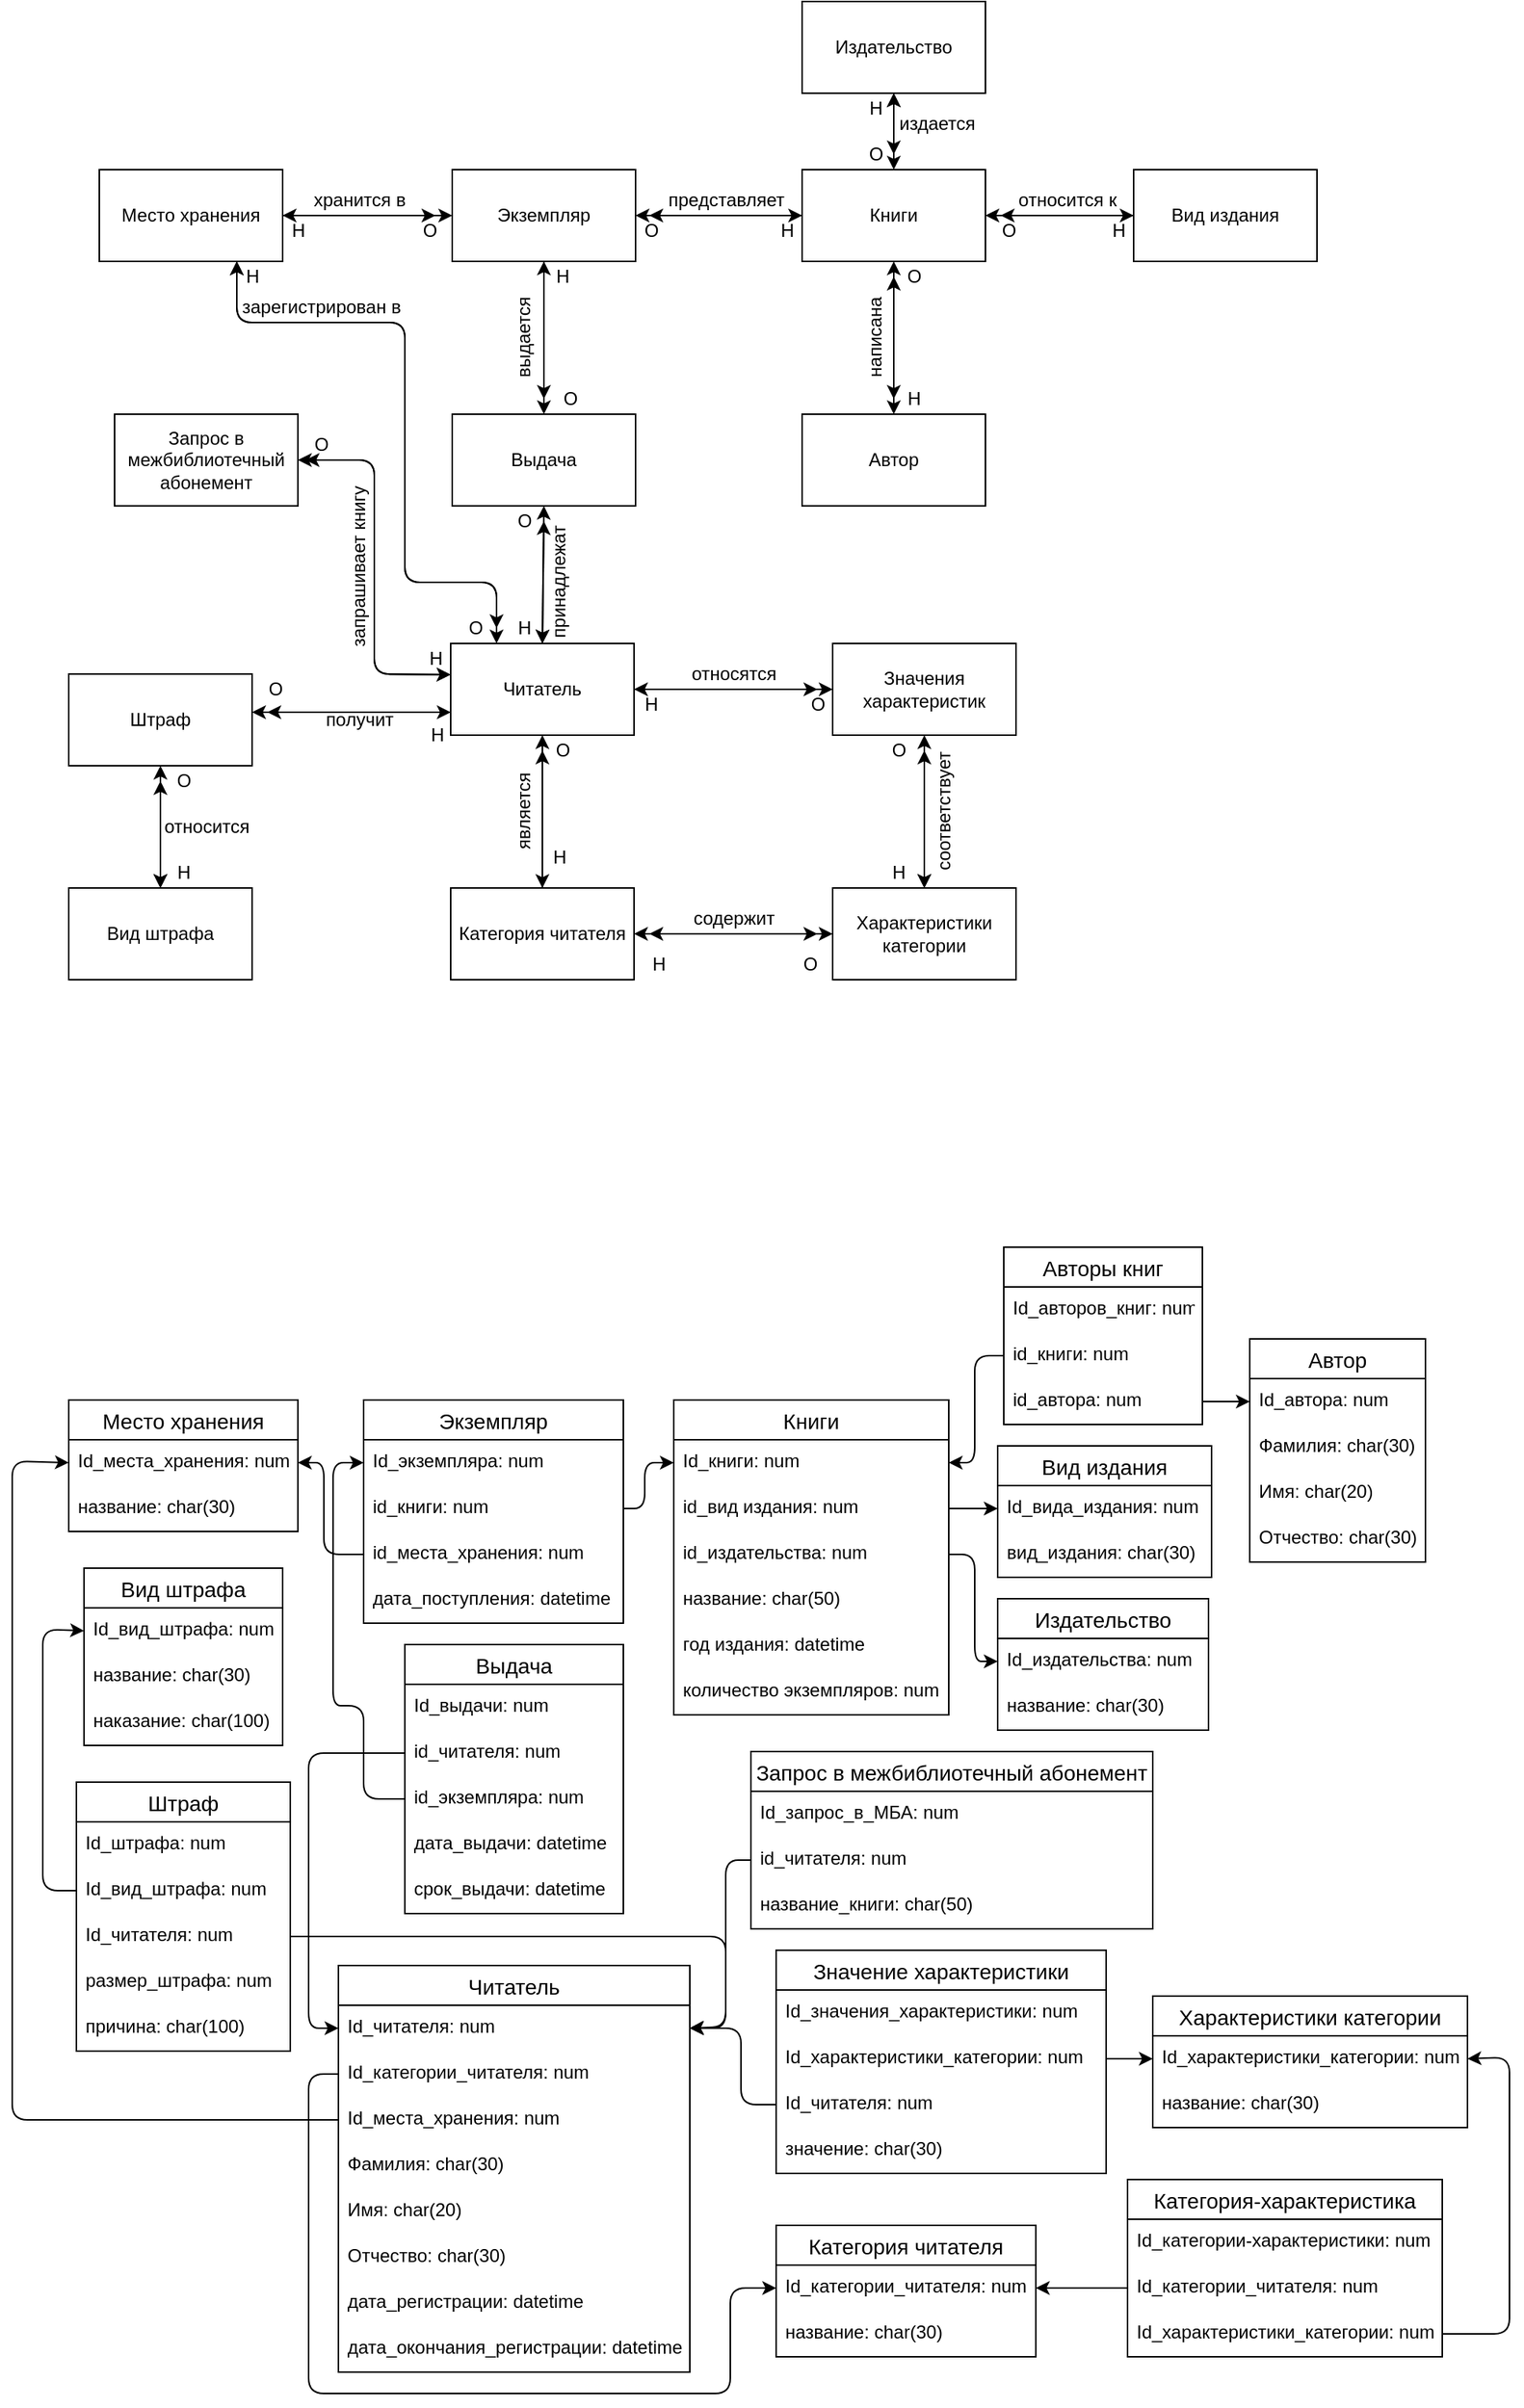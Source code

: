 <mxfile version="14.0.4" type="device"><diagram id="lWBaeKPlaa_13G4UX_B6" name="Page-1"><mxGraphModel dx="1185" dy="1783" grid="1" gridSize="10" guides="1" tooltips="1" connect="1" arrows="1" fold="1" page="1" pageScale="1" pageWidth="827" pageHeight="1169" math="0" shadow="0"><root><mxCell id="0"/><mxCell id="1" parent="0"/><mxCell id="fmVMESwVHLpxLoGtUgKS-1" value="Место хранения" style="swimlane;fontStyle=0;childLayout=stackLayout;horizontal=1;startSize=26;horizontalStack=0;resizeParent=1;resizeParentMax=0;resizeLast=0;collapsible=1;marginBottom=0;align=center;fontSize=14;" vertex="1" parent="1"><mxGeometry x="283" y="645" width="150" height="86" as="geometry"/></mxCell><mxCell id="fmVMESwVHLpxLoGtUgKS-2" value="Id_места_хранения: num" style="text;strokeColor=none;fillColor=none;spacingLeft=4;spacingRight=4;overflow=hidden;rotatable=0;points=[[0,0.5],[1,0.5]];portConstraint=eastwest;fontSize=12;" vertex="1" parent="fmVMESwVHLpxLoGtUgKS-1"><mxGeometry y="26" width="150" height="30" as="geometry"/></mxCell><mxCell id="fmVMESwVHLpxLoGtUgKS-3" value="название: char(30)" style="text;strokeColor=none;fillColor=none;spacingLeft=4;spacingRight=4;overflow=hidden;rotatable=0;points=[[0,0.5],[1,0.5]];portConstraint=eastwest;fontSize=12;" vertex="1" parent="fmVMESwVHLpxLoGtUgKS-1"><mxGeometry y="56" width="150" height="30" as="geometry"/></mxCell><mxCell id="fmVMESwVHLpxLoGtUgKS-4" value="Экземпляр" style="swimlane;fontStyle=0;childLayout=stackLayout;horizontal=1;startSize=26;horizontalStack=0;resizeParent=1;resizeParentMax=0;resizeLast=0;collapsible=1;marginBottom=0;align=center;fontSize=14;" vertex="1" parent="1"><mxGeometry x="476" y="645" width="170" height="146" as="geometry"/></mxCell><mxCell id="fmVMESwVHLpxLoGtUgKS-5" value="Id_экземпляра: num" style="text;strokeColor=none;fillColor=none;spacingLeft=4;spacingRight=4;overflow=hidden;rotatable=0;points=[[0,0.5],[1,0.5]];portConstraint=eastwest;fontSize=12;" vertex="1" parent="fmVMESwVHLpxLoGtUgKS-4"><mxGeometry y="26" width="170" height="30" as="geometry"/></mxCell><mxCell id="fmVMESwVHLpxLoGtUgKS-6" value="id_книги: num" style="text;strokeColor=none;fillColor=none;spacingLeft=4;spacingRight=4;overflow=hidden;rotatable=0;points=[[0,0.5],[1,0.5]];portConstraint=eastwest;fontSize=12;" vertex="1" parent="fmVMESwVHLpxLoGtUgKS-4"><mxGeometry y="56" width="170" height="30" as="geometry"/></mxCell><mxCell id="fmVMESwVHLpxLoGtUgKS-7" value="id_места_хранения: num" style="text;strokeColor=none;fillColor=none;spacingLeft=4;spacingRight=4;overflow=hidden;rotatable=0;points=[[0,0.5],[1,0.5]];portConstraint=eastwest;fontSize=12;" vertex="1" parent="fmVMESwVHLpxLoGtUgKS-4"><mxGeometry y="86" width="170" height="30" as="geometry"/></mxCell><mxCell id="fmVMESwVHLpxLoGtUgKS-8" value="дата_поступления: datetime" style="text;strokeColor=none;fillColor=none;spacingLeft=4;spacingRight=4;overflow=hidden;rotatable=0;points=[[0,0.5],[1,0.5]];portConstraint=eastwest;fontSize=12;" vertex="1" parent="fmVMESwVHLpxLoGtUgKS-4"><mxGeometry y="116" width="170" height="30" as="geometry"/></mxCell><mxCell id="fmVMESwVHLpxLoGtUgKS-9" value="Книги" style="swimlane;fontStyle=0;childLayout=stackLayout;horizontal=1;startSize=26;horizontalStack=0;resizeParent=1;resizeParentMax=0;resizeLast=0;collapsible=1;marginBottom=0;align=center;fontSize=14;" vertex="1" parent="1"><mxGeometry x="679" y="645" width="180" height="206" as="geometry"/></mxCell><mxCell id="fmVMESwVHLpxLoGtUgKS-10" value="Id_книги: num" style="text;strokeColor=none;fillColor=none;spacingLeft=4;spacingRight=4;overflow=hidden;rotatable=0;points=[[0,0.5],[1,0.5]];portConstraint=eastwest;fontSize=12;" vertex="1" parent="fmVMESwVHLpxLoGtUgKS-9"><mxGeometry y="26" width="180" height="30" as="geometry"/></mxCell><mxCell id="fmVMESwVHLpxLoGtUgKS-11" value="id_вид издания: num" style="text;strokeColor=none;fillColor=none;spacingLeft=4;spacingRight=4;overflow=hidden;rotatable=0;points=[[0,0.5],[1,0.5]];portConstraint=eastwest;fontSize=12;" vertex="1" parent="fmVMESwVHLpxLoGtUgKS-9"><mxGeometry y="56" width="180" height="30" as="geometry"/></mxCell><mxCell id="fmVMESwVHLpxLoGtUgKS-12" value="id_издательства: num" style="text;strokeColor=none;fillColor=none;spacingLeft=4;spacingRight=4;overflow=hidden;rotatable=0;points=[[0,0.5],[1,0.5]];portConstraint=eastwest;fontSize=12;" vertex="1" parent="fmVMESwVHLpxLoGtUgKS-9"><mxGeometry y="86" width="180" height="30" as="geometry"/></mxCell><mxCell id="fmVMESwVHLpxLoGtUgKS-13" value="название: char(50)" style="text;strokeColor=none;fillColor=none;spacingLeft=4;spacingRight=4;overflow=hidden;rotatable=0;points=[[0,0.5],[1,0.5]];portConstraint=eastwest;fontSize=12;" vertex="1" parent="fmVMESwVHLpxLoGtUgKS-9"><mxGeometry y="116" width="180" height="30" as="geometry"/></mxCell><mxCell id="fmVMESwVHLpxLoGtUgKS-14" value="год издания: datetime" style="text;strokeColor=none;fillColor=none;spacingLeft=4;spacingRight=4;overflow=hidden;rotatable=0;points=[[0,0.5],[1,0.5]];portConstraint=eastwest;fontSize=12;" vertex="1" parent="fmVMESwVHLpxLoGtUgKS-9"><mxGeometry y="146" width="180" height="30" as="geometry"/></mxCell><mxCell id="fmVMESwVHLpxLoGtUgKS-15" value="количество экземпляров: num" style="text;strokeColor=none;fillColor=none;spacingLeft=4;spacingRight=4;overflow=hidden;rotatable=0;points=[[0,0.5],[1,0.5]];portConstraint=eastwest;fontSize=12;" vertex="1" parent="fmVMESwVHLpxLoGtUgKS-9"><mxGeometry y="176" width="180" height="30" as="geometry"/></mxCell><mxCell id="fmVMESwVHLpxLoGtUgKS-16" value="Вид издания" style="swimlane;fontStyle=0;childLayout=stackLayout;horizontal=1;startSize=26;horizontalStack=0;resizeParent=1;resizeParentMax=0;resizeLast=0;collapsible=1;marginBottom=0;align=center;fontSize=14;" vertex="1" parent="1"><mxGeometry x="891" y="675" width="140" height="86" as="geometry"/></mxCell><mxCell id="fmVMESwVHLpxLoGtUgKS-17" value="Id_вида_издания: num" style="text;strokeColor=none;fillColor=none;spacingLeft=4;spacingRight=4;overflow=hidden;rotatable=0;points=[[0,0.5],[1,0.5]];portConstraint=eastwest;fontSize=12;" vertex="1" parent="fmVMESwVHLpxLoGtUgKS-16"><mxGeometry y="26" width="140" height="30" as="geometry"/></mxCell><mxCell id="fmVMESwVHLpxLoGtUgKS-18" value="вид_издания: char(30)" style="text;strokeColor=none;fillColor=none;spacingLeft=4;spacingRight=4;overflow=hidden;rotatable=0;points=[[0,0.5],[1,0.5]];portConstraint=eastwest;fontSize=12;" vertex="1" parent="fmVMESwVHLpxLoGtUgKS-16"><mxGeometry y="56" width="140" height="30" as="geometry"/></mxCell><mxCell id="fmVMESwVHLpxLoGtUgKS-19" value="Авторы книг" style="swimlane;fontStyle=0;childLayout=stackLayout;horizontal=1;startSize=26;horizontalStack=0;resizeParent=1;resizeParentMax=0;resizeLast=0;collapsible=1;marginBottom=0;align=center;fontSize=14;" vertex="1" parent="1"><mxGeometry x="895" y="545" width="130" height="116" as="geometry"/></mxCell><mxCell id="fmVMESwVHLpxLoGtUgKS-20" value="Id_авторов_книг: num" style="text;strokeColor=none;fillColor=none;spacingLeft=4;spacingRight=4;overflow=hidden;rotatable=0;points=[[0,0.5],[1,0.5]];portConstraint=eastwest;fontSize=12;" vertex="1" parent="fmVMESwVHLpxLoGtUgKS-19"><mxGeometry y="26" width="130" height="30" as="geometry"/></mxCell><mxCell id="fmVMESwVHLpxLoGtUgKS-21" value="id_книги: num" style="text;strokeColor=none;fillColor=none;spacingLeft=4;spacingRight=4;overflow=hidden;rotatable=0;points=[[0,0.5],[1,0.5]];portConstraint=eastwest;fontSize=12;" vertex="1" parent="fmVMESwVHLpxLoGtUgKS-19"><mxGeometry y="56" width="130" height="30" as="geometry"/></mxCell><mxCell id="fmVMESwVHLpxLoGtUgKS-22" value="id_автора: num" style="text;strokeColor=none;fillColor=none;spacingLeft=4;spacingRight=4;overflow=hidden;rotatable=0;points=[[0,0.5],[1,0.5]];portConstraint=eastwest;fontSize=12;" vertex="1" parent="fmVMESwVHLpxLoGtUgKS-19"><mxGeometry y="86" width="130" height="30" as="geometry"/></mxCell><mxCell id="fmVMESwVHLpxLoGtUgKS-23" value="Автор" style="swimlane;fontStyle=0;childLayout=stackLayout;horizontal=1;startSize=26;horizontalStack=0;resizeParent=1;resizeParentMax=0;resizeLast=0;collapsible=1;marginBottom=0;align=center;fontSize=14;" vertex="1" parent="1"><mxGeometry x="1056" y="605" width="115" height="146" as="geometry"/></mxCell><mxCell id="fmVMESwVHLpxLoGtUgKS-24" value="Id_автора: num" style="text;strokeColor=none;fillColor=none;spacingLeft=4;spacingRight=4;overflow=hidden;rotatable=0;points=[[0,0.5],[1,0.5]];portConstraint=eastwest;fontSize=12;" vertex="1" parent="fmVMESwVHLpxLoGtUgKS-23"><mxGeometry y="26" width="115" height="30" as="geometry"/></mxCell><mxCell id="fmVMESwVHLpxLoGtUgKS-25" value="Фамилия: char(30)" style="text;strokeColor=none;fillColor=none;spacingLeft=4;spacingRight=4;overflow=hidden;rotatable=0;points=[[0,0.5],[1,0.5]];portConstraint=eastwest;fontSize=12;" vertex="1" parent="fmVMESwVHLpxLoGtUgKS-23"><mxGeometry y="56" width="115" height="30" as="geometry"/></mxCell><mxCell id="fmVMESwVHLpxLoGtUgKS-26" value="Имя: char(20)" style="text;strokeColor=none;fillColor=none;spacingLeft=4;spacingRight=4;overflow=hidden;rotatable=0;points=[[0,0.5],[1,0.5]];portConstraint=eastwest;fontSize=12;" vertex="1" parent="fmVMESwVHLpxLoGtUgKS-23"><mxGeometry y="86" width="115" height="30" as="geometry"/></mxCell><mxCell id="fmVMESwVHLpxLoGtUgKS-27" value="Отчество: char(30)" style="text;strokeColor=none;fillColor=none;spacingLeft=4;spacingRight=4;overflow=hidden;rotatable=0;points=[[0,0.5],[1,0.5]];portConstraint=eastwest;fontSize=12;" vertex="1" parent="fmVMESwVHLpxLoGtUgKS-23"><mxGeometry y="116" width="115" height="30" as="geometry"/></mxCell><mxCell id="fmVMESwVHLpxLoGtUgKS-28" value="Выдача" style="swimlane;fontStyle=0;childLayout=stackLayout;horizontal=1;startSize=26;horizontalStack=0;resizeParent=1;resizeParentMax=0;resizeLast=0;collapsible=1;marginBottom=0;align=center;fontSize=14;" vertex="1" parent="1"><mxGeometry x="503" y="805" width="143" height="176" as="geometry"/></mxCell><mxCell id="fmVMESwVHLpxLoGtUgKS-29" value="Id_выдачи: num" style="text;strokeColor=none;fillColor=none;spacingLeft=4;spacingRight=4;overflow=hidden;rotatable=0;points=[[0,0.5],[1,0.5]];portConstraint=eastwest;fontSize=12;" vertex="1" parent="fmVMESwVHLpxLoGtUgKS-28"><mxGeometry y="26" width="143" height="30" as="geometry"/></mxCell><mxCell id="fmVMESwVHLpxLoGtUgKS-30" value="id_читателя: num" style="text;strokeColor=none;fillColor=none;spacingLeft=4;spacingRight=4;overflow=hidden;rotatable=0;points=[[0,0.5],[1,0.5]];portConstraint=eastwest;fontSize=12;" vertex="1" parent="fmVMESwVHLpxLoGtUgKS-28"><mxGeometry y="56" width="143" height="30" as="geometry"/></mxCell><mxCell id="fmVMESwVHLpxLoGtUgKS-31" value="id_экземпляра: num" style="text;strokeColor=none;fillColor=none;spacingLeft=4;spacingRight=4;overflow=hidden;rotatable=0;points=[[0,0.5],[1,0.5]];portConstraint=eastwest;fontSize=12;" vertex="1" parent="fmVMESwVHLpxLoGtUgKS-28"><mxGeometry y="86" width="143" height="30" as="geometry"/></mxCell><mxCell id="fmVMESwVHLpxLoGtUgKS-32" value="дата_выдачи: datetime" style="text;strokeColor=none;fillColor=none;spacingLeft=4;spacingRight=4;overflow=hidden;rotatable=0;points=[[0,0.5],[1,0.5]];portConstraint=eastwest;fontSize=12;" vertex="1" parent="fmVMESwVHLpxLoGtUgKS-28"><mxGeometry y="116" width="143" height="30" as="geometry"/></mxCell><mxCell id="fmVMESwVHLpxLoGtUgKS-33" value="срок_выдачи: datetime" style="text;strokeColor=none;fillColor=none;spacingLeft=4;spacingRight=4;overflow=hidden;rotatable=0;points=[[0,0.5],[1,0.5]];portConstraint=eastwest;fontSize=12;" vertex="1" parent="fmVMESwVHLpxLoGtUgKS-28"><mxGeometry y="146" width="143" height="30" as="geometry"/></mxCell><mxCell id="fmVMESwVHLpxLoGtUgKS-34" value="Читатель" style="swimlane;fontStyle=0;childLayout=stackLayout;horizontal=1;startSize=26;horizontalStack=0;resizeParent=1;resizeParentMax=0;resizeLast=0;collapsible=1;marginBottom=0;align=center;fontSize=14;" vertex="1" parent="1"><mxGeometry x="459.5" y="1015" width="230" height="266" as="geometry"/></mxCell><mxCell id="fmVMESwVHLpxLoGtUgKS-35" value="Id_читателя: num" style="text;strokeColor=none;fillColor=none;spacingLeft=4;spacingRight=4;overflow=hidden;rotatable=0;points=[[0,0.5],[1,0.5]];portConstraint=eastwest;fontSize=12;" vertex="1" parent="fmVMESwVHLpxLoGtUgKS-34"><mxGeometry y="26" width="230" height="30" as="geometry"/></mxCell><mxCell id="fmVMESwVHLpxLoGtUgKS-36" value="Id_категории_читателя: num" style="text;strokeColor=none;fillColor=none;spacingLeft=4;spacingRight=4;overflow=hidden;rotatable=0;points=[[0,0.5],[1,0.5]];portConstraint=eastwest;fontSize=12;" vertex="1" parent="fmVMESwVHLpxLoGtUgKS-34"><mxGeometry y="56" width="230" height="30" as="geometry"/></mxCell><mxCell id="fmVMESwVHLpxLoGtUgKS-37" value="Id_места_хранения: num" style="text;strokeColor=none;fillColor=none;spacingLeft=4;spacingRight=4;overflow=hidden;rotatable=0;points=[[0,0.5],[1,0.5]];portConstraint=eastwest;fontSize=12;" vertex="1" parent="fmVMESwVHLpxLoGtUgKS-34"><mxGeometry y="86" width="230" height="30" as="geometry"/></mxCell><mxCell id="fmVMESwVHLpxLoGtUgKS-38" value="Фамилия: char(30)" style="text;strokeColor=none;fillColor=none;spacingLeft=4;spacingRight=4;overflow=hidden;rotatable=0;points=[[0,0.5],[1,0.5]];portConstraint=eastwest;fontSize=12;" vertex="1" parent="fmVMESwVHLpxLoGtUgKS-34"><mxGeometry y="116" width="230" height="30" as="geometry"/></mxCell><mxCell id="fmVMESwVHLpxLoGtUgKS-39" value="Имя: char(20)" style="text;strokeColor=none;fillColor=none;spacingLeft=4;spacingRight=4;overflow=hidden;rotatable=0;points=[[0,0.5],[1,0.5]];portConstraint=eastwest;fontSize=12;" vertex="1" parent="fmVMESwVHLpxLoGtUgKS-34"><mxGeometry y="146" width="230" height="30" as="geometry"/></mxCell><mxCell id="fmVMESwVHLpxLoGtUgKS-40" value="Отчество: char(30)" style="text;strokeColor=none;fillColor=none;spacingLeft=4;spacingRight=4;overflow=hidden;rotatable=0;points=[[0,0.5],[1,0.5]];portConstraint=eastwest;fontSize=12;" vertex="1" parent="fmVMESwVHLpxLoGtUgKS-34"><mxGeometry y="176" width="230" height="30" as="geometry"/></mxCell><mxCell id="fmVMESwVHLpxLoGtUgKS-41" value="дата_регистрации: datetime" style="text;strokeColor=none;fillColor=none;spacingLeft=4;spacingRight=4;overflow=hidden;rotatable=0;points=[[0,0.5],[1,0.5]];portConstraint=eastwest;fontSize=12;" vertex="1" parent="fmVMESwVHLpxLoGtUgKS-34"><mxGeometry y="206" width="230" height="30" as="geometry"/></mxCell><mxCell id="fmVMESwVHLpxLoGtUgKS-42" value="дата_окончания_регистрации: datetime" style="text;strokeColor=none;fillColor=none;spacingLeft=4;spacingRight=4;overflow=hidden;rotatable=0;points=[[0,0.5],[1,0.5]];portConstraint=eastwest;fontSize=12;" vertex="1" parent="fmVMESwVHLpxLoGtUgKS-34"><mxGeometry y="236" width="230" height="30" as="geometry"/></mxCell><mxCell id="fmVMESwVHLpxLoGtUgKS-43" value="Штраф" style="swimlane;fontStyle=0;childLayout=stackLayout;horizontal=1;startSize=26;horizontalStack=0;resizeParent=1;resizeParentMax=0;resizeLast=0;collapsible=1;marginBottom=0;align=center;fontSize=14;" vertex="1" parent="1"><mxGeometry x="288" y="895" width="140" height="176" as="geometry"/></mxCell><mxCell id="fmVMESwVHLpxLoGtUgKS-44" value="Id_штрафа: num" style="text;strokeColor=none;fillColor=none;spacingLeft=4;spacingRight=4;overflow=hidden;rotatable=0;points=[[0,0.5],[1,0.5]];portConstraint=eastwest;fontSize=12;" vertex="1" parent="fmVMESwVHLpxLoGtUgKS-43"><mxGeometry y="26" width="140" height="30" as="geometry"/></mxCell><mxCell id="fmVMESwVHLpxLoGtUgKS-45" value="Id_вид_штрафа: num" style="text;strokeColor=none;fillColor=none;spacingLeft=4;spacingRight=4;overflow=hidden;rotatable=0;points=[[0,0.5],[1,0.5]];portConstraint=eastwest;fontSize=12;" vertex="1" parent="fmVMESwVHLpxLoGtUgKS-43"><mxGeometry y="56" width="140" height="30" as="geometry"/></mxCell><mxCell id="fmVMESwVHLpxLoGtUgKS-46" value="Id_читателя: num" style="text;strokeColor=none;fillColor=none;spacingLeft=4;spacingRight=4;overflow=hidden;rotatable=0;points=[[0,0.5],[1,0.5]];portConstraint=eastwest;fontSize=12;" vertex="1" parent="fmVMESwVHLpxLoGtUgKS-43"><mxGeometry y="86" width="140" height="30" as="geometry"/></mxCell><mxCell id="fmVMESwVHLpxLoGtUgKS-47" value="размер_штрафа: num" style="text;strokeColor=none;fillColor=none;spacingLeft=4;spacingRight=4;overflow=hidden;rotatable=0;points=[[0,0.5],[1,0.5]];portConstraint=eastwest;fontSize=12;" vertex="1" parent="fmVMESwVHLpxLoGtUgKS-43"><mxGeometry y="116" width="140" height="30" as="geometry"/></mxCell><mxCell id="fmVMESwVHLpxLoGtUgKS-48" value="причина: char(100)" style="text;strokeColor=none;fillColor=none;spacingLeft=4;spacingRight=4;overflow=hidden;rotatable=0;points=[[0,0.5],[1,0.5]];portConstraint=eastwest;fontSize=12;" vertex="1" parent="fmVMESwVHLpxLoGtUgKS-43"><mxGeometry y="146" width="140" height="30" as="geometry"/></mxCell><mxCell id="fmVMESwVHLpxLoGtUgKS-49" value="Вид штрафа" style="swimlane;fontStyle=0;childLayout=stackLayout;horizontal=1;startSize=26;horizontalStack=0;resizeParent=1;resizeParentMax=0;resizeLast=0;collapsible=1;marginBottom=0;align=center;fontSize=14;" vertex="1" parent="1"><mxGeometry x="293" y="755" width="130" height="116" as="geometry"/></mxCell><mxCell id="fmVMESwVHLpxLoGtUgKS-50" value="Id_вид_штрафа: num" style="text;strokeColor=none;fillColor=none;spacingLeft=4;spacingRight=4;overflow=hidden;rotatable=0;points=[[0,0.5],[1,0.5]];portConstraint=eastwest;fontSize=12;" vertex="1" parent="fmVMESwVHLpxLoGtUgKS-49"><mxGeometry y="26" width="130" height="30" as="geometry"/></mxCell><mxCell id="fmVMESwVHLpxLoGtUgKS-51" value="название: char(30)" style="text;strokeColor=none;fillColor=none;spacingLeft=4;spacingRight=4;overflow=hidden;rotatable=0;points=[[0,0.5],[1,0.5]];portConstraint=eastwest;fontSize=12;" vertex="1" parent="fmVMESwVHLpxLoGtUgKS-49"><mxGeometry y="56" width="130" height="30" as="geometry"/></mxCell><mxCell id="fmVMESwVHLpxLoGtUgKS-52" value="наказание: char(100)" style="text;strokeColor=none;fillColor=none;spacingLeft=4;spacingRight=4;overflow=hidden;rotatable=0;points=[[0,0.5],[1,0.5]];portConstraint=eastwest;fontSize=12;" vertex="1" parent="fmVMESwVHLpxLoGtUgKS-49"><mxGeometry y="86" width="130" height="30" as="geometry"/></mxCell><mxCell id="fmVMESwVHLpxLoGtUgKS-53" value="Категория читателя" style="swimlane;fontStyle=0;childLayout=stackLayout;horizontal=1;startSize=26;horizontalStack=0;resizeParent=1;resizeParentMax=0;resizeLast=0;collapsible=1;marginBottom=0;align=center;fontSize=14;" vertex="1" parent="1"><mxGeometry x="746" y="1185" width="170" height="86" as="geometry"/></mxCell><mxCell id="fmVMESwVHLpxLoGtUgKS-54" value="Id_категории_читателя: num" style="text;strokeColor=none;fillColor=none;spacingLeft=4;spacingRight=4;overflow=hidden;rotatable=0;points=[[0,0.5],[1,0.5]];portConstraint=eastwest;fontSize=12;" vertex="1" parent="fmVMESwVHLpxLoGtUgKS-53"><mxGeometry y="26" width="170" height="30" as="geometry"/></mxCell><mxCell id="fmVMESwVHLpxLoGtUgKS-55" value="название: char(30)" style="text;strokeColor=none;fillColor=none;spacingLeft=4;spacingRight=4;overflow=hidden;rotatable=0;points=[[0,0.5],[1,0.5]];portConstraint=eastwest;fontSize=12;" vertex="1" parent="fmVMESwVHLpxLoGtUgKS-53"><mxGeometry y="56" width="170" height="30" as="geometry"/></mxCell><mxCell id="fmVMESwVHLpxLoGtUgKS-56" value="Характеристики категории" style="swimlane;fontStyle=0;childLayout=stackLayout;horizontal=1;startSize=26;horizontalStack=0;resizeParent=1;resizeParentMax=0;resizeLast=0;collapsible=1;marginBottom=0;align=center;fontSize=14;" vertex="1" parent="1"><mxGeometry x="992.5" y="1035" width="206" height="86" as="geometry"/></mxCell><mxCell id="fmVMESwVHLpxLoGtUgKS-57" value="Id_характеристики_категории: num" style="text;strokeColor=none;fillColor=none;spacingLeft=4;spacingRight=4;overflow=hidden;rotatable=0;points=[[0,0.5],[1,0.5]];portConstraint=eastwest;fontSize=12;" vertex="1" parent="fmVMESwVHLpxLoGtUgKS-56"><mxGeometry y="26" width="206" height="30" as="geometry"/></mxCell><mxCell id="fmVMESwVHLpxLoGtUgKS-58" value="название: char(30)" style="text;strokeColor=none;fillColor=none;spacingLeft=4;spacingRight=4;overflow=hidden;rotatable=0;points=[[0,0.5],[1,0.5]];portConstraint=eastwest;fontSize=12;" vertex="1" parent="fmVMESwVHLpxLoGtUgKS-56"><mxGeometry y="56" width="206" height="30" as="geometry"/></mxCell><mxCell id="fmVMESwVHLpxLoGtUgKS-59" value="Значение характеристики" style="swimlane;fontStyle=0;childLayout=stackLayout;horizontal=1;startSize=26;horizontalStack=0;resizeParent=1;resizeParentMax=0;resizeLast=0;collapsible=1;marginBottom=0;align=center;fontSize=14;" vertex="1" parent="1"><mxGeometry x="746" y="1005" width="216" height="146" as="geometry"/></mxCell><mxCell id="fmVMESwVHLpxLoGtUgKS-60" value="Id_значения_характеристики: num" style="text;strokeColor=none;fillColor=none;spacingLeft=4;spacingRight=4;overflow=hidden;rotatable=0;points=[[0,0.5],[1,0.5]];portConstraint=eastwest;fontSize=12;" vertex="1" parent="fmVMESwVHLpxLoGtUgKS-59"><mxGeometry y="26" width="216" height="30" as="geometry"/></mxCell><mxCell id="fmVMESwVHLpxLoGtUgKS-61" value="Id_характеристики_категории: num" style="text;strokeColor=none;fillColor=none;spacingLeft=4;spacingRight=4;overflow=hidden;rotatable=0;points=[[0,0.5],[1,0.5]];portConstraint=eastwest;fontSize=12;" vertex="1" parent="fmVMESwVHLpxLoGtUgKS-59"><mxGeometry y="56" width="216" height="30" as="geometry"/></mxCell><mxCell id="fmVMESwVHLpxLoGtUgKS-62" value="Id_читателя: num" style="text;strokeColor=none;fillColor=none;spacingLeft=4;spacingRight=4;overflow=hidden;rotatable=0;points=[[0,0.5],[1,0.5]];portConstraint=eastwest;fontSize=12;" vertex="1" parent="fmVMESwVHLpxLoGtUgKS-59"><mxGeometry y="86" width="216" height="30" as="geometry"/></mxCell><mxCell id="fmVMESwVHLpxLoGtUgKS-63" value="значение: char(30)" style="text;strokeColor=none;fillColor=none;spacingLeft=4;spacingRight=4;overflow=hidden;rotatable=0;points=[[0,0.5],[1,0.5]];portConstraint=eastwest;fontSize=12;" vertex="1" parent="fmVMESwVHLpxLoGtUgKS-59"><mxGeometry y="116" width="216" height="30" as="geometry"/></mxCell><mxCell id="fmVMESwVHLpxLoGtUgKS-64" value="Запрос в межбиблиотечный абонемент" style="swimlane;fontStyle=0;childLayout=stackLayout;horizontal=1;startSize=26;horizontalStack=0;resizeParent=1;resizeParentMax=0;resizeLast=0;collapsible=1;marginBottom=0;align=center;fontSize=14;" vertex="1" parent="1"><mxGeometry x="729.5" y="875" width="263" height="116" as="geometry"/></mxCell><mxCell id="fmVMESwVHLpxLoGtUgKS-65" value="Id_запрос_в_МБА: num" style="text;strokeColor=none;fillColor=none;spacingLeft=4;spacingRight=4;overflow=hidden;rotatable=0;points=[[0,0.5],[1,0.5]];portConstraint=eastwest;fontSize=12;" vertex="1" parent="fmVMESwVHLpxLoGtUgKS-64"><mxGeometry y="26" width="263" height="30" as="geometry"/></mxCell><mxCell id="fmVMESwVHLpxLoGtUgKS-66" value="id_читателя: num" style="text;strokeColor=none;fillColor=none;spacingLeft=4;spacingRight=4;overflow=hidden;rotatable=0;points=[[0,0.5],[1,0.5]];portConstraint=eastwest;fontSize=12;" vertex="1" parent="fmVMESwVHLpxLoGtUgKS-64"><mxGeometry y="56" width="263" height="30" as="geometry"/></mxCell><mxCell id="fmVMESwVHLpxLoGtUgKS-67" value="название_книги: char(50)" style="text;strokeColor=none;fillColor=none;spacingLeft=4;spacingRight=4;overflow=hidden;rotatable=0;points=[[0,0.5],[1,0.5]];portConstraint=eastwest;fontSize=12;" vertex="1" parent="fmVMESwVHLpxLoGtUgKS-64"><mxGeometry y="86" width="263" height="30" as="geometry"/></mxCell><mxCell id="fmVMESwVHLpxLoGtUgKS-72" value="" style="endArrow=classic;html=1;exitX=0;exitY=0.5;exitDx=0;exitDy=0;entryX=0;entryY=0.5;entryDx=0;entryDy=0;" edge="1" parent="1" source="fmVMESwVHLpxLoGtUgKS-30" target="fmVMESwVHLpxLoGtUgKS-35"><mxGeometry width="50" height="50" relative="1" as="geometry"><mxPoint x="523" y="835" as="sourcePoint"/><mxPoint x="573" y="785" as="targetPoint"/><Array as="points"><mxPoint x="440" y="876"/><mxPoint x="440" y="1056"/></Array></mxGeometry></mxCell><mxCell id="fmVMESwVHLpxLoGtUgKS-80" value="Категория-характеристика" style="swimlane;fontStyle=0;childLayout=stackLayout;horizontal=1;startSize=26;horizontalStack=0;resizeParent=1;resizeParentMax=0;resizeLast=0;collapsible=1;marginBottom=0;align=center;fontSize=14;" vertex="1" parent="1"><mxGeometry x="976" y="1155" width="206" height="116" as="geometry"/></mxCell><mxCell id="fmVMESwVHLpxLoGtUgKS-81" value="Id_категории-характеристики: num" style="text;strokeColor=none;fillColor=none;spacingLeft=4;spacingRight=4;overflow=hidden;rotatable=0;points=[[0,0.5],[1,0.5]];portConstraint=eastwest;fontSize=12;" vertex="1" parent="fmVMESwVHLpxLoGtUgKS-80"><mxGeometry y="26" width="206" height="30" as="geometry"/></mxCell><mxCell id="fmVMESwVHLpxLoGtUgKS-82" value="Id_категории_читателя: num" style="text;strokeColor=none;fillColor=none;spacingLeft=4;spacingRight=4;overflow=hidden;rotatable=0;points=[[0,0.5],[1,0.5]];portConstraint=eastwest;fontSize=12;" vertex="1" parent="fmVMESwVHLpxLoGtUgKS-80"><mxGeometry y="56" width="206" height="30" as="geometry"/></mxCell><mxCell id="fmVMESwVHLpxLoGtUgKS-83" value="Id_характеристики_категории: num" style="text;strokeColor=none;fillColor=none;spacingLeft=4;spacingRight=4;overflow=hidden;rotatable=0;points=[[0,0.5],[1,0.5]];portConstraint=eastwest;fontSize=12;" vertex="1" parent="fmVMESwVHLpxLoGtUgKS-80"><mxGeometry y="86" width="206" height="30" as="geometry"/></mxCell><mxCell id="fmVMESwVHLpxLoGtUgKS-84" value="" style="endArrow=classic;html=1;exitX=0;exitY=0.5;exitDx=0;exitDy=0;entryX=1;entryY=0.5;entryDx=0;entryDy=0;" edge="1" parent="1" source="fmVMESwVHLpxLoGtUgKS-82" target="fmVMESwVHLpxLoGtUgKS-54"><mxGeometry width="50" height="50" relative="1" as="geometry"><mxPoint x="586" y="1475" as="sourcePoint"/><mxPoint x="636" y="1425" as="targetPoint"/><Array as="points"/></mxGeometry></mxCell><mxCell id="fmVMESwVHLpxLoGtUgKS-85" value="" style="endArrow=classic;html=1;exitX=1;exitY=0.5;exitDx=0;exitDy=0;entryX=1;entryY=0.5;entryDx=0;entryDy=0;" edge="1" parent="1" source="fmVMESwVHLpxLoGtUgKS-83" target="fmVMESwVHLpxLoGtUgKS-57"><mxGeometry width="50" height="50" relative="1" as="geometry"><mxPoint x="976" y="1405" as="sourcePoint"/><mxPoint x="1266" y="1295" as="targetPoint"/><Array as="points"><mxPoint x="1226" y="1256"/><mxPoint x="1226" y="1075"/></Array></mxGeometry></mxCell><mxCell id="fmVMESwVHLpxLoGtUgKS-86" value="" style="endArrow=classic;html=1;exitX=0;exitY=0.5;exitDx=0;exitDy=0;entryX=1;entryY=0.5;entryDx=0;entryDy=0;" edge="1" parent="1" source="fmVMESwVHLpxLoGtUgKS-21" target="fmVMESwVHLpxLoGtUgKS-10"><mxGeometry width="50" height="50" relative="1" as="geometry"><mxPoint x="926" y="815" as="sourcePoint"/><mxPoint x="976" y="765" as="targetPoint"/><Array as="points"><mxPoint x="876" y="616"/><mxPoint x="876" y="686"/></Array></mxGeometry></mxCell><mxCell id="fmVMESwVHLpxLoGtUgKS-87" value="" style="endArrow=classic;html=1;exitX=1;exitY=0.5;exitDx=0;exitDy=0;entryX=0;entryY=0.5;entryDx=0;entryDy=0;" edge="1" parent="1" source="fmVMESwVHLpxLoGtUgKS-22" target="fmVMESwVHLpxLoGtUgKS-24"><mxGeometry width="50" height="50" relative="1" as="geometry"><mxPoint x="926" y="835" as="sourcePoint"/><mxPoint x="886" y="855" as="targetPoint"/></mxGeometry></mxCell><mxCell id="fmVMESwVHLpxLoGtUgKS-88" value="Издательство" style="swimlane;fontStyle=0;childLayout=stackLayout;horizontal=1;startSize=26;horizontalStack=0;resizeParent=1;resizeParentMax=0;resizeLast=0;collapsible=1;marginBottom=0;align=center;fontSize=14;" vertex="1" parent="1"><mxGeometry x="891" y="775" width="138" height="86" as="geometry"/></mxCell><mxCell id="fmVMESwVHLpxLoGtUgKS-89" value="Id_издательства: num" style="text;strokeColor=none;fillColor=none;spacingLeft=4;spacingRight=4;overflow=hidden;rotatable=0;points=[[0,0.5],[1,0.5]];portConstraint=eastwest;fontSize=12;" vertex="1" parent="fmVMESwVHLpxLoGtUgKS-88"><mxGeometry y="26" width="138" height="30" as="geometry"/></mxCell><mxCell id="fmVMESwVHLpxLoGtUgKS-90" value="название: char(30)" style="text;strokeColor=none;fillColor=none;spacingLeft=4;spacingRight=4;overflow=hidden;rotatable=0;points=[[0,0.5],[1,0.5]];portConstraint=eastwest;fontSize=12;" vertex="1" parent="fmVMESwVHLpxLoGtUgKS-88"><mxGeometry y="56" width="138" height="30" as="geometry"/></mxCell><mxCell id="OfYiB8kZjMR5MOXhRDr1-1" value="Читатель" style="rounded=0;whiteSpace=wrap;html=1;" vertex="1" parent="1"><mxGeometry x="533" y="150" width="120" height="60" as="geometry"/></mxCell><mxCell id="OfYiB8kZjMR5MOXhRDr1-2" value="Н" style="text;html=1;align=center;verticalAlign=middle;resizable=0;points=[];autosize=1;" vertex="1" parent="1"><mxGeometry x="594" y="280" width="20" height="20" as="geometry"/></mxCell><mxCell id="OfYiB8kZjMR5MOXhRDr1-3" value="Выдача" style="rounded=0;whiteSpace=wrap;html=1;" vertex="1" parent="1"><mxGeometry x="534" width="120" height="60" as="geometry"/></mxCell><mxCell id="OfYiB8kZjMR5MOXhRDr1-4" value="принадлежат" style="text;html=1;align=center;verticalAlign=middle;resizable=0;points=[];autosize=1;rotation=-90;" vertex="1" parent="1"><mxGeometry x="559" y="100" width="90" height="20" as="geometry"/></mxCell><mxCell id="OfYiB8kZjMR5MOXhRDr1-5" value="" style="endArrow=classic;startArrow=classic;html=1;exitX=0.5;exitY=0;exitDx=0;exitDy=0;entryX=0.5;entryY=1;entryDx=0;entryDy=0;" edge="1" parent="1" source="OfYiB8kZjMR5MOXhRDr1-1" target="OfYiB8kZjMR5MOXhRDr1-3"><mxGeometry width="50" height="50" relative="1" as="geometry"><mxPoint x="383" y="160" as="sourcePoint"/><mxPoint x="608" y="60" as="targetPoint"/></mxGeometry></mxCell><mxCell id="OfYiB8kZjMR5MOXhRDr1-6" value="" style="endArrow=classic;startArrow=classic;html=1;exitX=0.5;exitY=0;exitDx=0;exitDy=0;" edge="1" parent="1"><mxGeometry width="50" height="50" relative="1" as="geometry"><mxPoint x="593" y="150" as="sourcePoint"/><mxPoint x="594" y="70" as="targetPoint"/></mxGeometry></mxCell><mxCell id="OfYiB8kZjMR5MOXhRDr1-7" value="О" style="text;html=1;align=center;verticalAlign=middle;resizable=0;points=[];autosize=1;" vertex="1" parent="1"><mxGeometry x="571" y="60" width="20" height="20" as="geometry"/></mxCell><mxCell id="OfYiB8kZjMR5MOXhRDr1-8" value="Н" style="text;html=1;align=center;verticalAlign=middle;resizable=0;points=[];autosize=1;" vertex="1" parent="1"><mxGeometry x="571" y="130" width="20" height="20" as="geometry"/></mxCell><mxCell id="OfYiB8kZjMR5MOXhRDr1-9" value="Категория читателя" style="rounded=0;whiteSpace=wrap;html=1;" vertex="1" parent="1"><mxGeometry x="533" y="310" width="120" height="60" as="geometry"/></mxCell><mxCell id="OfYiB8kZjMR5MOXhRDr1-10" value="" style="endArrow=classic;startArrow=classic;html=1;entryX=0.5;entryY=1;entryDx=0;entryDy=0;exitX=0.5;exitY=0;exitDx=0;exitDy=0;" edge="1" parent="1" source="OfYiB8kZjMR5MOXhRDr1-9" target="OfYiB8kZjMR5MOXhRDr1-1"><mxGeometry width="50" height="50" relative="1" as="geometry"><mxPoint x="553" y="270" as="sourcePoint"/><mxPoint x="603" y="220" as="targetPoint"/></mxGeometry></mxCell><mxCell id="OfYiB8kZjMR5MOXhRDr1-11" value="" style="endArrow=classic;html=1;exitX=0.5;exitY=0;exitDx=0;exitDy=0;" edge="1" parent="1" source="OfYiB8kZjMR5MOXhRDr1-9"><mxGeometry width="50" height="50" relative="1" as="geometry"><mxPoint x="443" y="290" as="sourcePoint"/><mxPoint x="593" y="220" as="targetPoint"/></mxGeometry></mxCell><mxCell id="OfYiB8kZjMR5MOXhRDr1-12" value="О" style="text;html=1;align=center;verticalAlign=middle;resizable=0;points=[];autosize=1;" vertex="1" parent="1"><mxGeometry x="591" y="210" width="30" height="20" as="geometry"/></mxCell><mxCell id="OfYiB8kZjMR5MOXhRDr1-13" value="является" style="text;html=1;align=center;verticalAlign=middle;resizable=0;points=[];autosize=1;rotation=-90;" vertex="1" parent="1"><mxGeometry x="546" y="250" width="70" height="20" as="geometry"/></mxCell><mxCell id="OfYiB8kZjMR5MOXhRDr1-14" value="Характеристики категории" style="rounded=0;whiteSpace=wrap;html=1;" vertex="1" parent="1"><mxGeometry x="783" y="310" width="120" height="60" as="geometry"/></mxCell><mxCell id="OfYiB8kZjMR5MOXhRDr1-15" value="Значения характеристик" style="rounded=0;whiteSpace=wrap;html=1;" vertex="1" parent="1"><mxGeometry x="783" y="150" width="120" height="60" as="geometry"/></mxCell><mxCell id="OfYiB8kZjMR5MOXhRDr1-16" value="" style="endArrow=classic;startArrow=classic;html=1;entryX=1;entryY=0.5;entryDx=0;entryDy=0;" edge="1" parent="1" target="OfYiB8kZjMR5MOXhRDr1-1"><mxGeometry width="50" height="50" relative="1" as="geometry"><mxPoint x="773" y="180" as="sourcePoint"/><mxPoint x="733" y="240" as="targetPoint"/><Array as="points"><mxPoint x="743" y="180"/></Array></mxGeometry></mxCell><mxCell id="OfYiB8kZjMR5MOXhRDr1-17" value="" style="endArrow=classic;startArrow=classic;html=1;exitX=0.5;exitY=0;exitDx=0;exitDy=0;entryX=0.5;entryY=1;entryDx=0;entryDy=0;" edge="1" parent="1" source="OfYiB8kZjMR5MOXhRDr1-14" target="OfYiB8kZjMR5MOXhRDr1-15"><mxGeometry width="50" height="50" relative="1" as="geometry"><mxPoint x="713" y="370" as="sourcePoint"/><mxPoint x="733" y="410" as="targetPoint"/><Array as="points"/></mxGeometry></mxCell><mxCell id="OfYiB8kZjMR5MOXhRDr1-18" value="" style="endArrow=classic;startArrow=classic;html=1;exitX=1;exitY=0.5;exitDx=0;exitDy=0;entryX=0;entryY=0.5;entryDx=0;entryDy=0;" edge="1" parent="1" source="OfYiB8kZjMR5MOXhRDr1-9" target="OfYiB8kZjMR5MOXhRDr1-14"><mxGeometry width="50" height="50" relative="1" as="geometry"><mxPoint x="653" y="410" as="sourcePoint"/><mxPoint x="673" y="420" as="targetPoint"/><Array as="points"/></mxGeometry></mxCell><mxCell id="OfYiB8kZjMR5MOXhRDr1-19" value="" style="endArrow=classic;startArrow=classic;html=1;" edge="1" parent="1"><mxGeometry width="50" height="50" relative="1" as="geometry"><mxPoint x="773" y="340" as="sourcePoint"/><mxPoint x="663" y="340" as="targetPoint"/></mxGeometry></mxCell><mxCell id="OfYiB8kZjMR5MOXhRDr1-20" value="Н" style="text;html=1;align=center;verticalAlign=middle;resizable=0;points=[];autosize=1;" vertex="1" parent="1"><mxGeometry x="659" y="350" width="20" height="20" as="geometry"/></mxCell><mxCell id="OfYiB8kZjMR5MOXhRDr1-21" value="О" style="text;html=1;align=center;verticalAlign=middle;resizable=0;points=[];autosize=1;" vertex="1" parent="1"><mxGeometry x="753" y="350" width="30" height="20" as="geometry"/></mxCell><mxCell id="OfYiB8kZjMR5MOXhRDr1-22" value="содержит" style="text;html=1;align=center;verticalAlign=middle;resizable=0;points=[];autosize=1;rotation=0;" vertex="1" parent="1"><mxGeometry x="683" y="320" width="70" height="20" as="geometry"/></mxCell><mxCell id="OfYiB8kZjMR5MOXhRDr1-23" value="Н" style="text;html=1;align=center;verticalAlign=middle;resizable=0;points=[];autosize=1;" vertex="1" parent="1"><mxGeometry x="816" y="290" width="20" height="20" as="geometry"/></mxCell><mxCell id="OfYiB8kZjMR5MOXhRDr1-24" value="О" style="text;html=1;align=center;verticalAlign=middle;resizable=0;points=[];autosize=1;" vertex="1" parent="1"><mxGeometry x="811" y="210" width="30" height="20" as="geometry"/></mxCell><mxCell id="OfYiB8kZjMR5MOXhRDr1-25" value="" style="endArrow=classic;startArrow=classic;html=1;exitX=0.5;exitY=0;exitDx=0;exitDy=0;" edge="1" parent="1" source="OfYiB8kZjMR5MOXhRDr1-14"><mxGeometry width="50" height="50" relative="1" as="geometry"><mxPoint x="883" y="390" as="sourcePoint"/><mxPoint x="843" y="220" as="targetPoint"/><Array as="points"/></mxGeometry></mxCell><mxCell id="OfYiB8kZjMR5MOXhRDr1-26" value="соответствует" style="text;html=1;align=center;verticalAlign=middle;resizable=0;points=[];autosize=1;rotation=-90;" vertex="1" parent="1"><mxGeometry x="811" y="250" width="90" height="20" as="geometry"/></mxCell><mxCell id="OfYiB8kZjMR5MOXhRDr1-27" value="" style="endArrow=classic;html=1;exitX=1;exitY=0.5;exitDx=0;exitDy=0;entryX=0;entryY=0.5;entryDx=0;entryDy=0;" edge="1" parent="1" source="OfYiB8kZjMR5MOXhRDr1-1" target="OfYiB8kZjMR5MOXhRDr1-15"><mxGeometry width="50" height="50" relative="1" as="geometry"><mxPoint x="683" y="150" as="sourcePoint"/><mxPoint x="773" y="290" as="targetPoint"/><Array as="points"><mxPoint x="743" y="180"/></Array></mxGeometry></mxCell><mxCell id="OfYiB8kZjMR5MOXhRDr1-28" value="О" style="text;html=1;align=center;verticalAlign=middle;resizable=0;points=[];autosize=1;" vertex="1" parent="1"><mxGeometry x="758" y="180" width="30" height="20" as="geometry"/></mxCell><mxCell id="OfYiB8kZjMR5MOXhRDr1-29" value="Н" style="text;html=1;align=center;verticalAlign=middle;resizable=0;points=[];autosize=1;" vertex="1" parent="1"><mxGeometry x="654" y="180" width="20" height="20" as="geometry"/></mxCell><mxCell id="OfYiB8kZjMR5MOXhRDr1-30" value="относятся" style="text;html=1;align=center;verticalAlign=middle;resizable=0;points=[];autosize=1;rotation=0;" vertex="1" parent="1"><mxGeometry x="683" y="160" width="70" height="20" as="geometry"/></mxCell><mxCell id="OfYiB8kZjMR5MOXhRDr1-31" value="Экземпляр" style="rounded=0;whiteSpace=wrap;html=1;" vertex="1" parent="1"><mxGeometry x="534" y="-160" width="120" height="60" as="geometry"/></mxCell><mxCell id="OfYiB8kZjMR5MOXhRDr1-32" value="Книги" style="rounded=0;whiteSpace=wrap;html=1;" vertex="1" parent="1"><mxGeometry x="763" y="-160" width="120" height="60" as="geometry"/></mxCell><mxCell id="OfYiB8kZjMR5MOXhRDr1-33" value="" style="endArrow=classic;startArrow=classic;html=1;exitX=0.5;exitY=0;exitDx=0;exitDy=0;entryX=0.5;entryY=1;entryDx=0;entryDy=0;" edge="1" parent="1" source="OfYiB8kZjMR5MOXhRDr1-3" target="OfYiB8kZjMR5MOXhRDr1-31"><mxGeometry width="50" height="50" relative="1" as="geometry"><mxPoint x="673" y="20" as="sourcePoint"/><mxPoint x="723" y="-30" as="targetPoint"/></mxGeometry></mxCell><mxCell id="OfYiB8kZjMR5MOXhRDr1-34" value="" style="endArrow=classic;html=1;exitX=0.5;exitY=1;exitDx=0;exitDy=0;" edge="1" parent="1" source="OfYiB8kZjMR5MOXhRDr1-31"><mxGeometry width="50" height="50" relative="1" as="geometry"><mxPoint x="643" y="-60" as="sourcePoint"/><mxPoint x="594" y="-10" as="targetPoint"/></mxGeometry></mxCell><mxCell id="OfYiB8kZjMR5MOXhRDr1-35" value="О" style="text;html=1;align=center;verticalAlign=middle;resizable=0;points=[];autosize=1;" vertex="1" parent="1"><mxGeometry x="596" y="-20" width="30" height="20" as="geometry"/></mxCell><mxCell id="OfYiB8kZjMR5MOXhRDr1-36" value="Н" style="text;html=1;align=center;verticalAlign=middle;resizable=0;points=[];autosize=1;" vertex="1" parent="1"><mxGeometry x="596" y="-100" width="20" height="20" as="geometry"/></mxCell><mxCell id="OfYiB8kZjMR5MOXhRDr1-37" value="" style="endArrow=classic;startArrow=classic;html=1;exitX=1;exitY=0.5;exitDx=0;exitDy=0;entryX=0;entryY=0.5;entryDx=0;entryDy=0;" edge="1" parent="1" source="OfYiB8kZjMR5MOXhRDr1-31" target="OfYiB8kZjMR5MOXhRDr1-32"><mxGeometry width="50" height="50" relative="1" as="geometry"><mxPoint x="683" y="-90" as="sourcePoint"/><mxPoint x="733" y="-140" as="targetPoint"/></mxGeometry></mxCell><mxCell id="OfYiB8kZjMR5MOXhRDr1-38" value="" style="endArrow=classic;html=1;exitX=0;exitY=0.5;exitDx=0;exitDy=0;" edge="1" parent="1" source="OfYiB8kZjMR5MOXhRDr1-32"><mxGeometry width="50" height="50" relative="1" as="geometry"><mxPoint x="703" y="-50" as="sourcePoint"/><mxPoint x="663" y="-130" as="targetPoint"/></mxGeometry></mxCell><mxCell id="OfYiB8kZjMR5MOXhRDr1-39" value="Н" style="text;html=1;align=center;verticalAlign=middle;resizable=0;points=[];autosize=1;" vertex="1" parent="1"><mxGeometry x="743" y="-130" width="20" height="20" as="geometry"/></mxCell><mxCell id="OfYiB8kZjMR5MOXhRDr1-40" value="выдается" style="text;html=1;align=center;verticalAlign=middle;resizable=0;points=[];autosize=1;rotation=-90;" vertex="1" parent="1"><mxGeometry x="546" y="-60" width="70" height="20" as="geometry"/></mxCell><mxCell id="OfYiB8kZjMR5MOXhRDr1-41" value="О" style="text;html=1;align=center;verticalAlign=middle;resizable=0;points=[];autosize=1;" vertex="1" parent="1"><mxGeometry x="649" y="-130" width="30" height="20" as="geometry"/></mxCell><mxCell id="OfYiB8kZjMR5MOXhRDr1-42" value="представляет" style="text;html=1;align=center;verticalAlign=middle;resizable=0;points=[];autosize=1;" vertex="1" parent="1"><mxGeometry x="668" y="-150" width="90" height="20" as="geometry"/></mxCell><mxCell id="OfYiB8kZjMR5MOXhRDr1-43" value="Автор" style="rounded=0;whiteSpace=wrap;html=1;" vertex="1" parent="1"><mxGeometry x="763" width="120" height="60" as="geometry"/></mxCell><mxCell id="OfYiB8kZjMR5MOXhRDr1-44" value="" style="endArrow=classic;startArrow=classic;html=1;entryX=0.5;entryY=1;entryDx=0;entryDy=0;exitX=0.5;exitY=0;exitDx=0;exitDy=0;" edge="1" parent="1" source="OfYiB8kZjMR5MOXhRDr1-43" target="OfYiB8kZjMR5MOXhRDr1-32"><mxGeometry width="50" height="50" relative="1" as="geometry"><mxPoint x="793" y="-10" as="sourcePoint"/><mxPoint x="843" y="-60" as="targetPoint"/></mxGeometry></mxCell><mxCell id="OfYiB8kZjMR5MOXhRDr1-45" value="" style="endArrow=classic;startArrow=classic;html=1;" edge="1" parent="1"><mxGeometry width="50" height="50" relative="1" as="geometry"><mxPoint x="823" y="-10" as="sourcePoint"/><mxPoint x="823" y="-90" as="targetPoint"/></mxGeometry></mxCell><mxCell id="OfYiB8kZjMR5MOXhRDr1-46" value="написана" style="text;html=1;align=center;verticalAlign=middle;resizable=0;points=[];autosize=1;rotation=-90;" vertex="1" parent="1"><mxGeometry x="776" y="-60" width="70" height="20" as="geometry"/></mxCell><mxCell id="OfYiB8kZjMR5MOXhRDr1-47" value="О" style="text;html=1;align=center;verticalAlign=middle;resizable=0;points=[];autosize=1;" vertex="1" parent="1"><mxGeometry x="821" y="-100" width="30" height="20" as="geometry"/></mxCell><mxCell id="OfYiB8kZjMR5MOXhRDr1-48" value="Н" style="text;html=1;align=center;verticalAlign=middle;resizable=0;points=[];autosize=1;" vertex="1" parent="1"><mxGeometry x="826" y="-20" width="20" height="20" as="geometry"/></mxCell><mxCell id="OfYiB8kZjMR5MOXhRDr1-49" value="Вид издания" style="rounded=0;whiteSpace=wrap;html=1;" vertex="1" parent="1"><mxGeometry x="980" y="-160" width="120" height="60" as="geometry"/></mxCell><mxCell id="OfYiB8kZjMR5MOXhRDr1-50" value="" style="endArrow=classic;startArrow=classic;html=1;entryX=0;entryY=0.5;entryDx=0;entryDy=0;exitX=1;exitY=0.5;exitDx=0;exitDy=0;" edge="1" parent="1" source="OfYiB8kZjMR5MOXhRDr1-32" target="OfYiB8kZjMR5MOXhRDr1-49"><mxGeometry width="50" height="50" relative="1" as="geometry"><mxPoint x="763" y="-160" as="sourcePoint"/><mxPoint x="813" y="-210" as="targetPoint"/></mxGeometry></mxCell><mxCell id="OfYiB8kZjMR5MOXhRDr1-51" value="" style="endArrow=classic;html=1;exitX=0;exitY=0.5;exitDx=0;exitDy=0;" edge="1" parent="1" source="OfYiB8kZjMR5MOXhRDr1-49"><mxGeometry width="50" height="50" relative="1" as="geometry"><mxPoint x="1033" y="20" as="sourcePoint"/><mxPoint x="893" y="-130" as="targetPoint"/><Array as="points"/></mxGeometry></mxCell><mxCell id="OfYiB8kZjMR5MOXhRDr1-52" value="О" style="text;html=1;align=center;verticalAlign=middle;resizable=0;points=[];autosize=1;" vertex="1" parent="1"><mxGeometry x="883" y="-130" width="30" height="20" as="geometry"/></mxCell><mxCell id="OfYiB8kZjMR5MOXhRDr1-53" value="Н" style="text;html=1;align=center;verticalAlign=middle;resizable=0;points=[];autosize=1;" vertex="1" parent="1"><mxGeometry x="960" y="-130" width="20" height="20" as="geometry"/></mxCell><mxCell id="OfYiB8kZjMR5MOXhRDr1-54" value="относится к&amp;nbsp;" style="text;html=1;align=center;verticalAlign=middle;resizable=0;points=[];autosize=1;rotation=0;" vertex="1" parent="1"><mxGeometry x="898" y="-150" width="80" height="20" as="geometry"/></mxCell><mxCell id="OfYiB8kZjMR5MOXhRDr1-55" value="Место хранения" style="rounded=0;whiteSpace=wrap;html=1;" vertex="1" parent="1"><mxGeometry x="303" y="-160" width="120" height="60" as="geometry"/></mxCell><mxCell id="OfYiB8kZjMR5MOXhRDr1-56" value="" style="endArrow=classic;startArrow=classic;html=1;exitX=1;exitY=0.5;exitDx=0;exitDy=0;entryX=0;entryY=0.5;entryDx=0;entryDy=0;" edge="1" parent="1" source="OfYiB8kZjMR5MOXhRDr1-55" target="OfYiB8kZjMR5MOXhRDr1-31"><mxGeometry width="50" height="50" relative="1" as="geometry"><mxPoint x="473" y="-120" as="sourcePoint"/><mxPoint x="523" y="-170" as="targetPoint"/></mxGeometry></mxCell><mxCell id="OfYiB8kZjMR5MOXhRDr1-57" value="" style="endArrow=classic;html=1;exitX=1;exitY=0.5;exitDx=0;exitDy=0;" edge="1" parent="1" source="OfYiB8kZjMR5MOXhRDr1-55"><mxGeometry width="50" height="50" relative="1" as="geometry"><mxPoint x="413" y="-50" as="sourcePoint"/><mxPoint x="523" y="-130" as="targetPoint"/></mxGeometry></mxCell><mxCell id="OfYiB8kZjMR5MOXhRDr1-58" value="хранится в" style="text;html=1;align=center;verticalAlign=middle;resizable=0;points=[];autosize=1;" vertex="1" parent="1"><mxGeometry x="433" y="-150" width="80" height="20" as="geometry"/></mxCell><mxCell id="OfYiB8kZjMR5MOXhRDr1-59" value="Н" style="text;html=1;align=center;verticalAlign=middle;resizable=0;points=[];autosize=1;" vertex="1" parent="1"><mxGeometry x="423" y="-130" width="20" height="20" as="geometry"/></mxCell><mxCell id="OfYiB8kZjMR5MOXhRDr1-60" value="О" style="text;html=1;align=center;verticalAlign=middle;resizable=0;points=[];autosize=1;" vertex="1" parent="1"><mxGeometry x="504" y="-130" width="30" height="20" as="geometry"/></mxCell><mxCell id="OfYiB8kZjMR5MOXhRDr1-61" value="Запрос в межбиблиотечный абонемент" style="rounded=0;whiteSpace=wrap;html=1;" vertex="1" parent="1"><mxGeometry x="313" width="120" height="60" as="geometry"/></mxCell><mxCell id="OfYiB8kZjMR5MOXhRDr1-62" value="Штраф" style="rounded=0;whiteSpace=wrap;html=1;" vertex="1" parent="1"><mxGeometry x="283" y="170" width="120" height="60" as="geometry"/></mxCell><mxCell id="OfYiB8kZjMR5MOXhRDr1-63" value="Вид штрафа" style="rounded=0;whiteSpace=wrap;html=1;" vertex="1" parent="1"><mxGeometry x="283" y="310" width="120" height="60" as="geometry"/></mxCell><mxCell id="OfYiB8kZjMR5MOXhRDr1-64" value="" style="endArrow=classic;startArrow=classic;html=1;entryX=1;entryY=0.5;entryDx=0;entryDy=0;exitX=-0.001;exitY=0.34;exitDx=0;exitDy=0;exitPerimeter=0;" edge="1" parent="1" source="OfYiB8kZjMR5MOXhRDr1-1" target="OfYiB8kZjMR5MOXhRDr1-61"><mxGeometry width="50" height="50" relative="1" as="geometry"><mxPoint x="523" y="180" as="sourcePoint"/><mxPoint x="493" y="100" as="targetPoint"/><Array as="points"><mxPoint x="483" y="170"/><mxPoint x="483" y="30"/></Array></mxGeometry></mxCell><mxCell id="OfYiB8kZjMR5MOXhRDr1-65" value="" style="endArrow=classic;startArrow=classic;html=1;entryX=0;entryY=0.75;entryDx=0;entryDy=0;" edge="1" parent="1" target="OfYiB8kZjMR5MOXhRDr1-1"><mxGeometry width="50" height="50" relative="1" as="geometry"><mxPoint x="403" y="195" as="sourcePoint"/><mxPoint x="513" y="200" as="targetPoint"/><Array as="points"/></mxGeometry></mxCell><mxCell id="OfYiB8kZjMR5MOXhRDr1-66" value="" style="endArrow=classic;html=1;exitX=0;exitY=0.75;exitDx=0;exitDy=0;" edge="1" parent="1" source="OfYiB8kZjMR5MOXhRDr1-1"><mxGeometry width="50" height="50" relative="1" as="geometry"><mxPoint x="283" y="170" as="sourcePoint"/><mxPoint x="413" y="195" as="targetPoint"/><Array as="points"/></mxGeometry></mxCell><mxCell id="OfYiB8kZjMR5MOXhRDr1-67" value="О" style="text;html=1;align=center;verticalAlign=middle;resizable=0;points=[];autosize=1;" vertex="1" parent="1"><mxGeometry x="433" y="10" width="30" height="20" as="geometry"/></mxCell><mxCell id="OfYiB8kZjMR5MOXhRDr1-68" value="Н" style="text;html=1;align=center;verticalAlign=middle;resizable=0;points=[];autosize=1;" vertex="1" parent="1"><mxGeometry x="513" y="150" width="20" height="20" as="geometry"/></mxCell><mxCell id="OfYiB8kZjMR5MOXhRDr1-69" value="запрашивает книгу" style="text;html=1;align=center;verticalAlign=middle;resizable=0;points=[];autosize=1;rotation=-90;" vertex="1" parent="1"><mxGeometry x="413" y="90" width="120" height="20" as="geometry"/></mxCell><mxCell id="OfYiB8kZjMR5MOXhRDr1-70" value="О" style="text;html=1;align=center;verticalAlign=middle;resizable=0;points=[];autosize=1;" vertex="1" parent="1"><mxGeometry x="403" y="170" width="30" height="20" as="geometry"/></mxCell><mxCell id="OfYiB8kZjMR5MOXhRDr1-71" value="Н" style="text;html=1;align=center;verticalAlign=middle;resizable=0;points=[];autosize=1;" vertex="1" parent="1"><mxGeometry x="514" y="200" width="20" height="20" as="geometry"/></mxCell><mxCell id="OfYiB8kZjMR5MOXhRDr1-72" value="получит" style="text;html=1;align=center;verticalAlign=middle;resizable=0;points=[];autosize=1;" vertex="1" parent="1"><mxGeometry x="443" y="190" width="60" height="20" as="geometry"/></mxCell><mxCell id="OfYiB8kZjMR5MOXhRDr1-73" value="" style="endArrow=classic;startArrow=classic;html=1;entryX=0.5;entryY=1;entryDx=0;entryDy=0;exitX=0.5;exitY=0;exitDx=0;exitDy=0;" edge="1" parent="1" source="OfYiB8kZjMR5MOXhRDr1-63" target="OfYiB8kZjMR5MOXhRDr1-62"><mxGeometry width="50" height="50" relative="1" as="geometry"><mxPoint x="453" y="340" as="sourcePoint"/><mxPoint x="373" y="250" as="targetPoint"/></mxGeometry></mxCell><mxCell id="OfYiB8kZjMR5MOXhRDr1-74" value="" style="endArrow=classic;startArrow=classic;html=1;exitX=0.5;exitY=0;exitDx=0;exitDy=0;" edge="1" parent="1" source="OfYiB8kZjMR5MOXhRDr1-63"><mxGeometry width="50" height="50" relative="1" as="geometry"><mxPoint x="473" y="310" as="sourcePoint"/><mxPoint x="343" y="240" as="targetPoint"/></mxGeometry></mxCell><mxCell id="OfYiB8kZjMR5MOXhRDr1-75" value="О" style="text;html=1;align=center;verticalAlign=middle;resizable=0;points=[];autosize=1;" vertex="1" parent="1"><mxGeometry x="343" y="230" width="30" height="20" as="geometry"/></mxCell><mxCell id="OfYiB8kZjMR5MOXhRDr1-76" value="Н" style="text;html=1;align=center;verticalAlign=middle;resizable=0;points=[];autosize=1;" vertex="1" parent="1"><mxGeometry x="348" y="290" width="20" height="20" as="geometry"/></mxCell><mxCell id="OfYiB8kZjMR5MOXhRDr1-77" value="относится" style="text;html=1;align=center;verticalAlign=middle;resizable=0;points=[];autosize=1;" vertex="1" parent="1"><mxGeometry x="338" y="260" width="70" height="20" as="geometry"/></mxCell><mxCell id="OfYiB8kZjMR5MOXhRDr1-78" value="" style="endArrow=classic;startArrow=classic;html=1;exitX=0.75;exitY=1;exitDx=0;exitDy=0;entryX=0.25;entryY=0;entryDx=0;entryDy=0;" edge="1" parent="1" source="OfYiB8kZjMR5MOXhRDr1-55" target="OfYiB8kZjMR5MOXhRDr1-1"><mxGeometry width="50" height="50" relative="1" as="geometry"><mxPoint x="543" y="-405.455" as="sourcePoint"/><mxPoint x="513" y="-50" as="targetPoint"/><Array as="points"><mxPoint x="393" y="-60"/><mxPoint x="503" y="-60"/><mxPoint x="503" y="110"/><mxPoint x="563" y="110"/></Array></mxGeometry></mxCell><mxCell id="OfYiB8kZjMR5MOXhRDr1-79" value="" style="endArrow=classic;startArrow=classic;html=1;exitX=0.75;exitY=1;exitDx=0;exitDy=0;" edge="1" parent="1"><mxGeometry width="50" height="50" relative="1" as="geometry"><mxPoint x="393" y="-100" as="sourcePoint"/><mxPoint x="563" y="140" as="targetPoint"/><Array as="points"><mxPoint x="393" y="-60"/><mxPoint x="503" y="-60"/><mxPoint x="503" y="110"/><mxPoint x="563" y="110"/></Array></mxGeometry></mxCell><mxCell id="OfYiB8kZjMR5MOXhRDr1-80" value="Н" style="text;html=1;align=center;verticalAlign=middle;resizable=0;points=[];autosize=1;" vertex="1" parent="1"><mxGeometry x="393" y="-100" width="20" height="20" as="geometry"/></mxCell><mxCell id="OfYiB8kZjMR5MOXhRDr1-81" value="О" style="text;html=1;align=center;verticalAlign=middle;resizable=0;points=[];autosize=1;" vertex="1" parent="1"><mxGeometry x="539" y="130" width="20" height="20" as="geometry"/></mxCell><mxCell id="OfYiB8kZjMR5MOXhRDr1-82" value="зарегистрирован в" style="text;html=1;align=center;verticalAlign=middle;resizable=0;points=[];autosize=1;" vertex="1" parent="1"><mxGeometry x="388" y="-80" width="120" height="20" as="geometry"/></mxCell><mxCell id="OfYiB8kZjMR5MOXhRDr1-83" value="Издательство" style="rounded=0;whiteSpace=wrap;html=1;" vertex="1" parent="1"><mxGeometry x="763" y="-270" width="120" height="60" as="geometry"/></mxCell><mxCell id="OfYiB8kZjMR5MOXhRDr1-84" value="" style="endArrow=classic;startArrow=classic;html=1;entryX=0.5;entryY=0;entryDx=0;entryDy=0;exitX=0.5;exitY=1;exitDx=0;exitDy=0;" edge="1" parent="1" source="OfYiB8kZjMR5MOXhRDr1-83" target="OfYiB8kZjMR5MOXhRDr1-32"><mxGeometry width="50" height="50" relative="1" as="geometry"><mxPoint x="808" y="-190" as="sourcePoint"/><mxPoint x="968" y="-230" as="targetPoint"/></mxGeometry></mxCell><mxCell id="OfYiB8kZjMR5MOXhRDr1-85" value="" style="endArrow=classic;startArrow=classic;html=1;exitX=0.5;exitY=1;exitDx=0;exitDy=0;" edge="1" parent="1" source="OfYiB8kZjMR5MOXhRDr1-83"><mxGeometry width="50" height="50" relative="1" as="geometry"><mxPoint x="823" y="-200" as="sourcePoint"/><mxPoint x="823" y="-170" as="targetPoint"/><Array as="points"/></mxGeometry></mxCell><mxCell id="OfYiB8kZjMR5MOXhRDr1-86" value="О" style="text;html=1;align=center;verticalAlign=middle;resizable=0;points=[];autosize=1;" vertex="1" parent="1"><mxGeometry x="801" y="-180" width="20" height="20" as="geometry"/></mxCell><mxCell id="OfYiB8kZjMR5MOXhRDr1-87" value="Н" style="text;html=1;align=center;verticalAlign=middle;resizable=0;points=[];autosize=1;" vertex="1" parent="1"><mxGeometry x="801" y="-210" width="20" height="20" as="geometry"/></mxCell><mxCell id="OfYiB8kZjMR5MOXhRDr1-88" value="издается" style="text;html=1;align=center;verticalAlign=middle;resizable=0;points=[];autosize=1;" vertex="1" parent="1"><mxGeometry x="816" y="-200" width="70" height="20" as="geometry"/></mxCell><mxCell id="OfYiB8kZjMR5MOXhRDr1-89" value="" style="endArrow=classic;startArrow=classic;html=1;exitX=-0.001;exitY=0.34;exitDx=0;exitDy=0;exitPerimeter=0;" edge="1" parent="1"><mxGeometry width="50" height="50" relative="1" as="geometry"><mxPoint x="532.88" y="170.4" as="sourcePoint"/><mxPoint x="438" y="30" as="targetPoint"/><Array as="points"><mxPoint x="483" y="170"/><mxPoint x="483" y="30"/></Array></mxGeometry></mxCell><mxCell id="fmVMESwVHLpxLoGtUgKS-68" value="" style="endArrow=classic;html=1;exitX=0;exitY=0.5;exitDx=0;exitDy=0;entryX=1;entryY=0.5;entryDx=0;entryDy=0;" edge="1" parent="1" source="fmVMESwVHLpxLoGtUgKS-7" target="fmVMESwVHLpxLoGtUgKS-2"><mxGeometry width="50" height="50" relative="1" as="geometry"><mxPoint x="473" y="746" as="sourcePoint"/><mxPoint x="443" y="785" as="targetPoint"/><Array as="points"><mxPoint x="450" y="746"/><mxPoint x="450" y="686"/></Array></mxGeometry></mxCell><mxCell id="fmVMESwVHLpxLoGtUgKS-79" value="" style="endArrow=classic;html=1;exitX=0;exitY=0.5;exitDx=0;exitDy=0;entryX=0;entryY=0.5;entryDx=0;entryDy=0;" edge="1" parent="1" source="fmVMESwVHLpxLoGtUgKS-37" target="fmVMESwVHLpxLoGtUgKS-2"><mxGeometry width="50" height="50" relative="1" as="geometry"><mxPoint x="176" y="1015" as="sourcePoint"/><mxPoint x="256" y="715" as="targetPoint"/><Array as="points"><mxPoint x="246" y="1116"/><mxPoint x="246" y="685"/></Array></mxGeometry></mxCell><mxCell id="fmVMESwVHLpxLoGtUgKS-78" value="" style="endArrow=classic;html=1;exitX=0;exitY=0.5;exitDx=0;exitDy=0;entryX=0;entryY=0.5;entryDx=0;entryDy=0;" edge="1" parent="1" source="fmVMESwVHLpxLoGtUgKS-45" target="fmVMESwVHLpxLoGtUgKS-50"><mxGeometry width="50" height="50" relative="1" as="geometry"><mxPoint x="193" y="1175" as="sourcePoint"/><mxPoint x="143" y="1225" as="targetPoint"/><Array as="points"><mxPoint x="266" y="966"/><mxPoint x="266" y="795"/></Array></mxGeometry></mxCell><mxCell id="fmVMESwVHLpxLoGtUgKS-71" value="" style="endArrow=classic;html=1;exitX=0;exitY=0.5;exitDx=0;exitDy=0;entryX=0;entryY=0.5;entryDx=0;entryDy=0;" edge="1" parent="1" source="fmVMESwVHLpxLoGtUgKS-31" target="fmVMESwVHLpxLoGtUgKS-5"><mxGeometry width="50" height="50" relative="1" as="geometry"><mxPoint x="533" y="815" as="sourcePoint"/><mxPoint x="483" y="865" as="targetPoint"/><Array as="points"><mxPoint x="476" y="906"/><mxPoint x="476" y="845"/><mxPoint x="456" y="845"/><mxPoint x="456" y="686"/></Array></mxGeometry></mxCell><mxCell id="fmVMESwVHLpxLoGtUgKS-74" value="" style="endArrow=classic;html=1;entryX=0;entryY=0.5;entryDx=0;entryDy=0;exitX=0;exitY=0.5;exitDx=0;exitDy=0;" edge="1" parent="1" source="fmVMESwVHLpxLoGtUgKS-36" target="fmVMESwVHLpxLoGtUgKS-54"><mxGeometry width="50" height="50" relative="1" as="geometry"><mxPoint x="483.711" y="1146" as="sourcePoint"/><mxPoint x="423" y="1335" as="targetPoint"/><Array as="points"><mxPoint x="440" y="1086"/><mxPoint x="440" y="1295"/><mxPoint x="716" y="1295"/><mxPoint x="716" y="1226"/></Array></mxGeometry></mxCell><mxCell id="fmVMESwVHLpxLoGtUgKS-73" value="" style="endArrow=classic;html=1;exitX=0;exitY=0.5;exitDx=0;exitDy=0;entryX=1;entryY=0.5;entryDx=0;entryDy=0;" edge="1" parent="1" source="fmVMESwVHLpxLoGtUgKS-62" target="fmVMESwVHLpxLoGtUgKS-35"><mxGeometry width="50" height="50" relative="1" as="geometry"><mxPoint x="793" y="1195" as="sourcePoint"/><mxPoint x="743" y="1245" as="targetPoint"/><Array as="points"><mxPoint x="723" y="1106"/><mxPoint x="723" y="1056"/></Array></mxGeometry></mxCell><mxCell id="fmVMESwVHLpxLoGtUgKS-76" value="" style="endArrow=classic;html=1;exitX=0;exitY=0.5;exitDx=0;exitDy=0;entryX=1;entryY=0.5;entryDx=0;entryDy=0;strokeWidth=1;" edge="1" parent="1" source="fmVMESwVHLpxLoGtUgKS-66" target="fmVMESwVHLpxLoGtUgKS-35"><mxGeometry width="50" height="50" relative="1" as="geometry"><mxPoint x="643" y="975" as="sourcePoint"/><mxPoint x="593" y="1025" as="targetPoint"/><Array as="points"><mxPoint x="713" y="946"/><mxPoint x="713" y="1056"/></Array></mxGeometry></mxCell><mxCell id="fmVMESwVHLpxLoGtUgKS-75" value="" style="endArrow=classic;html=1;exitX=1;exitY=0.5;exitDx=0;exitDy=0;entryX=0;entryY=0.5;entryDx=0;entryDy=0;" edge="1" parent="1" source="fmVMESwVHLpxLoGtUgKS-61" target="fmVMESwVHLpxLoGtUgKS-57"><mxGeometry width="50" height="50" relative="1" as="geometry"><mxPoint x="973" y="1225" as="sourcePoint"/><mxPoint x="923" y="1275" as="targetPoint"/><Array as="points"/></mxGeometry></mxCell><mxCell id="fmVMESwVHLpxLoGtUgKS-70" value="" style="endArrow=classic;html=1;exitX=1;exitY=0.5;exitDx=0;exitDy=0;entryX=0;entryY=0.5;entryDx=0;entryDy=0;" edge="1" parent="1" source="fmVMESwVHLpxLoGtUgKS-11" target="fmVMESwVHLpxLoGtUgKS-17"><mxGeometry width="50" height="50" relative="1" as="geometry"><mxPoint x="913" y="765" as="sourcePoint"/><mxPoint x="863" y="815" as="targetPoint"/><Array as="points"><mxPoint x="873" y="716"/></Array></mxGeometry></mxCell><mxCell id="fmVMESwVHLpxLoGtUgKS-91" value="" style="endArrow=classic;html=1;exitX=1;exitY=0.5;exitDx=0;exitDy=0;entryX=0;entryY=0.5;entryDx=0;entryDy=0;" edge="1" parent="1" source="fmVMESwVHLpxLoGtUgKS-12" target="fmVMESwVHLpxLoGtUgKS-89"><mxGeometry width="50" height="50" relative="1" as="geometry"><mxPoint x="986" y="535" as="sourcePoint"/><mxPoint x="936" y="585" as="targetPoint"/><Array as="points"><mxPoint x="876" y="746"/><mxPoint x="876" y="816"/></Array></mxGeometry></mxCell><mxCell id="fmVMESwVHLpxLoGtUgKS-77" value="" style="endArrow=classic;html=1;entryX=1;entryY=0.5;entryDx=0;entryDy=0;exitX=1;exitY=0.5;exitDx=0;exitDy=0;" edge="1" parent="1" target="fmVMESwVHLpxLoGtUgKS-35" source="fmVMESwVHLpxLoGtUgKS-46"><mxGeometry width="50" height="50" relative="1" as="geometry"><mxPoint x="763" y="1015" as="sourcePoint"/><mxPoint x="703" y="1055" as="targetPoint"/><Array as="points"><mxPoint x="713" y="996"/><mxPoint x="713" y="1055"/></Array></mxGeometry></mxCell><mxCell id="sbXK3ruhH7Wi8YdmUOO3-2" value="" style="endArrow=classic;html=1;strokeWidth=1;exitX=1;exitY=0.5;exitDx=0;exitDy=0;entryX=0;entryY=0.5;entryDx=0;entryDy=0;" edge="1" parent="1" source="fmVMESwVHLpxLoGtUgKS-6" target="fmVMESwVHLpxLoGtUgKS-10"><mxGeometry width="50" height="50" relative="1" as="geometry"><mxPoint x="640" y="740" as="sourcePoint"/><mxPoint x="690" y="690" as="targetPoint"/><Array as="points"><mxPoint x="660" y="716"/><mxPoint x="660" y="686"/></Array></mxGeometry></mxCell></root></mxGraphModel></diagram></mxfile>